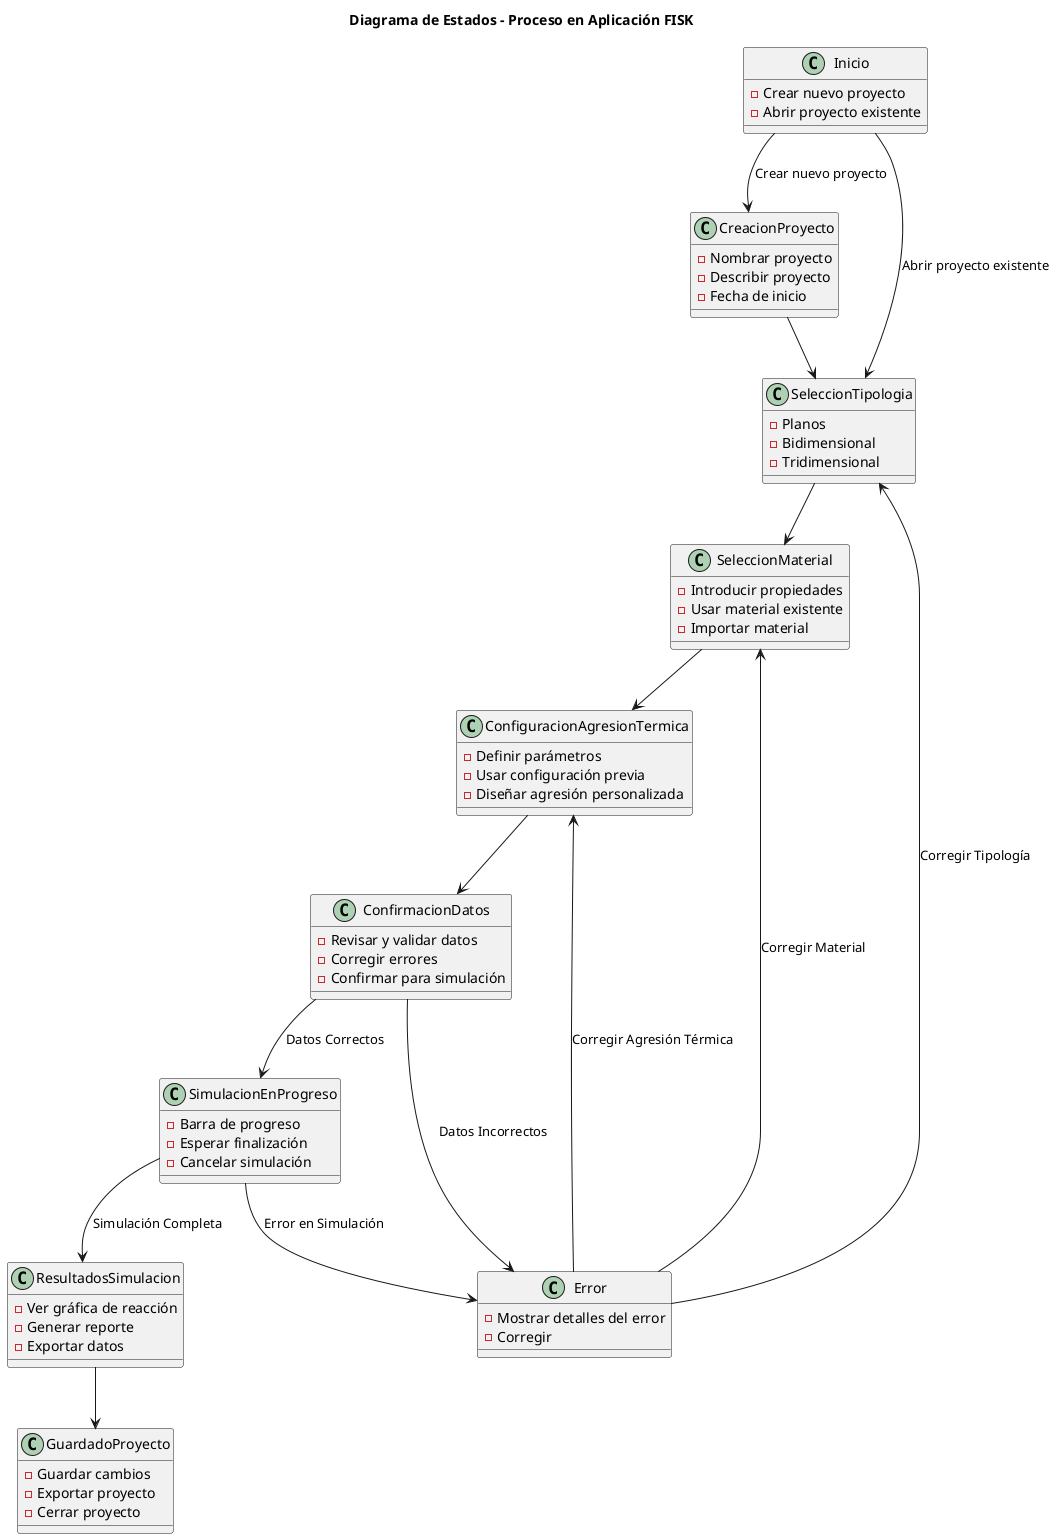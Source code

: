 @startuml
title Diagrama de Estados - Proceso en Aplicación FISK

class Inicio {
    - Crear nuevo proyecto
    - Abrir proyecto existente
}

class CreacionProyecto {
    - Nombrar proyecto
    - Describir proyecto
    - Fecha de inicio
}

class SeleccionTipologia {
    - Planos
    - Bidimensional
    - Tridimensional
}

class SeleccionMaterial {
    - Introducir propiedades
    - Usar material existente
    - Importar material
}

class ConfiguracionAgresionTermica {
    - Definir parámetros
    - Usar configuración previa
    - Diseñar agresión personalizada
}

class ConfirmacionDatos {
    - Revisar y validar datos
    - Corregir errores
    - Confirmar para simulación
}

class SimulacionEnProgreso {
    - Barra de progreso
    - Esperar finalización
    - Cancelar simulación
}

class ResultadosSimulacion {
    - Ver gráfica de reacción
    - Generar reporte
    - Exportar datos
}

class GuardadoProyecto {
    - Guardar cambios
    - Exportar proyecto
    - Cerrar proyecto
}

class Error {
    - Mostrar detalles del error
    - Corregir
}

Inicio --> CreacionProyecto : "Crear nuevo proyecto"
Inicio --> SeleccionTipologia : "Abrir proyecto existente"
CreacionProyecto --> SeleccionTipologia
SeleccionTipologia --> SeleccionMaterial
SeleccionMaterial --> ConfiguracionAgresionTermica
ConfiguracionAgresionTermica --> ConfirmacionDatos
ConfirmacionDatos --> SimulacionEnProgreso : "Datos Correctos"
ConfirmacionDatos --> Error : "Datos Incorrectos"
SimulacionEnProgreso --> ResultadosSimulacion : "Simulación Completa"
SimulacionEnProgreso --> Error : "Error en Simulación"
ResultadosSimulacion --> GuardadoProyecto
Error --> SeleccionTipologia : "Corregir Tipología"
Error --> SeleccionMaterial : "Corregir Material"
Error --> ConfiguracionAgresionTermica : "Corregir Agresión Térmica"

@enduml
